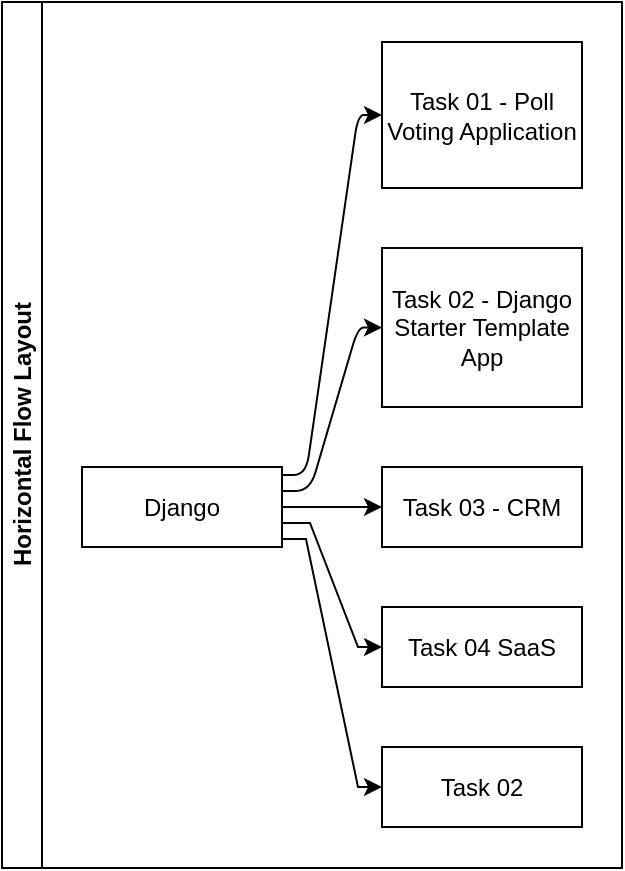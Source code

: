 <mxfile border="50" scale="3" compressed="false" locked="false" version="24.8.3">
  <diagram name="Blank" id="YmL12bMKpDGza6XwsDPr">
    <mxGraphModel dx="890" dy="565" grid="0" gridSize="10" guides="1" tooltips="1" connect="1" arrows="1" fold="1" page="0" pageScale="1" pageWidth="827" pageHeight="1169" background="none" math="1" shadow="0">
      <root>
        <mxCell id="X5NqExCQtvZxIxQ7pmgY-0" />
        <mxCell id="1" parent="X5NqExCQtvZxIxQ7pmgY-0" />
        <mxCell id="lHAnoZNAdurgj7qqyVGZ-81" value="Horizontal Flow Layout" style="swimlane;html=1;startSize=20;horizontal=0;childLayout=flowLayout;flowOrientation=west;resizable=0;interRankCellSpacing=50;containerType=tree;fontSize=12;" parent="1" vertex="1">
          <mxGeometry x="455" y="299" width="310" height="433" as="geometry" />
        </mxCell>
        <mxCell id="lHAnoZNAdurgj7qqyVGZ-82" value="Django" style="whiteSpace=wrap;html=1;" parent="lHAnoZNAdurgj7qqyVGZ-81" vertex="1">
          <mxGeometry x="40" y="232.5" width="100" height="40" as="geometry" />
        </mxCell>
        <mxCell id="lHAnoZNAdurgj7qqyVGZ-83" value="Task 01 - Poll Voting Application" style="whiteSpace=wrap;html=1;" parent="lHAnoZNAdurgj7qqyVGZ-81" vertex="1">
          <mxGeometry x="190" y="20" width="100" height="73" as="geometry" />
        </mxCell>
        <mxCell id="lHAnoZNAdurgj7qqyVGZ-84" value="" style="html=1;rounded=1;curved=0;sourcePerimeterSpacing=0;targetPerimeterSpacing=0;startSize=6;endSize=6;noEdgeStyle=1;orthogonal=1;" parent="lHAnoZNAdurgj7qqyVGZ-81" source="lHAnoZNAdurgj7qqyVGZ-82" target="lHAnoZNAdurgj7qqyVGZ-83" edge="1">
          <mxGeometry relative="1" as="geometry">
            <Array as="points">
              <mxPoint x="152" y="236.5" />
              <mxPoint x="178" y="56.5" />
            </Array>
          </mxGeometry>
        </mxCell>
        <mxCell id="lHAnoZNAdurgj7qqyVGZ-85" value="Task 02 - Django Starter Template App" style="whiteSpace=wrap;html=1;" parent="lHAnoZNAdurgj7qqyVGZ-81" vertex="1">
          <mxGeometry x="190" y="123" width="100" height="79.5" as="geometry" />
        </mxCell>
        <mxCell id="lHAnoZNAdurgj7qqyVGZ-86" value="" style="html=1;rounded=1;curved=0;sourcePerimeterSpacing=0;targetPerimeterSpacing=0;startSize=6;endSize=6;noEdgeStyle=1;orthogonal=1;" parent="lHAnoZNAdurgj7qqyVGZ-81" source="lHAnoZNAdurgj7qqyVGZ-82" target="lHAnoZNAdurgj7qqyVGZ-85" edge="1">
          <mxGeometry relative="1" as="geometry">
            <Array as="points">
              <mxPoint x="154" y="244.5" />
              <mxPoint x="178" y="162.75" />
            </Array>
          </mxGeometry>
        </mxCell>
        <mxCell id="lHAnoZNAdurgj7qqyVGZ-90" value="" style="edgeStyle=orthogonalEdgeStyle;rounded=0;orthogonalLoop=1;jettySize=auto;html=1;noEdgeStyle=1;orthogonal=1;" parent="lHAnoZNAdurgj7qqyVGZ-81" source="lHAnoZNAdurgj7qqyVGZ-82" target="lHAnoZNAdurgj7qqyVGZ-91" edge="1">
          <mxGeometry relative="1" as="geometry">
            <Array as="points">
              <mxPoint x="156" y="252.5" />
              <mxPoint x="178" y="252.5" />
            </Array>
          </mxGeometry>
        </mxCell>
        <mxCell id="lHAnoZNAdurgj7qqyVGZ-91" value="Task 03 - CRM" style="whiteSpace=wrap;html=1;" parent="lHAnoZNAdurgj7qqyVGZ-81" vertex="1">
          <mxGeometry x="190" y="232.5" width="100" height="40" as="geometry" />
        </mxCell>
        <mxCell id="lHAnoZNAdurgj7qqyVGZ-92" value="" style="edgeStyle=orthogonalEdgeStyle;rounded=0;orthogonalLoop=1;jettySize=auto;html=1;noEdgeStyle=1;orthogonal=1;" parent="lHAnoZNAdurgj7qqyVGZ-81" source="lHAnoZNAdurgj7qqyVGZ-82" target="lHAnoZNAdurgj7qqyVGZ-93" edge="1">
          <mxGeometry relative="1" as="geometry">
            <Array as="points">
              <mxPoint x="154" y="260.5" />
              <mxPoint x="178" y="322.5" />
            </Array>
          </mxGeometry>
        </mxCell>
        <mxCell id="lHAnoZNAdurgj7qqyVGZ-93" value="Task 04 SaaS" style="whiteSpace=wrap;html=1;" parent="lHAnoZNAdurgj7qqyVGZ-81" vertex="1">
          <mxGeometry x="190" y="302.5" width="100" height="40" as="geometry" />
        </mxCell>
        <mxCell id="lHAnoZNAdurgj7qqyVGZ-94" value="" style="edgeStyle=orthogonalEdgeStyle;rounded=0;orthogonalLoop=1;jettySize=auto;html=1;noEdgeStyle=1;orthogonal=1;" parent="lHAnoZNAdurgj7qqyVGZ-81" source="lHAnoZNAdurgj7qqyVGZ-82" target="lHAnoZNAdurgj7qqyVGZ-95" edge="1">
          <mxGeometry relative="1" as="geometry">
            <Array as="points">
              <mxPoint x="152" y="268.5" />
              <mxPoint x="178" y="392.5" />
            </Array>
          </mxGeometry>
        </mxCell>
        <mxCell id="lHAnoZNAdurgj7qqyVGZ-95" value="Task 02" style="whiteSpace=wrap;html=1;" parent="lHAnoZNAdurgj7qqyVGZ-81" vertex="1">
          <mxGeometry x="190" y="372.5" width="100" height="40" as="geometry" />
        </mxCell>
      </root>
    </mxGraphModel>
  </diagram>
</mxfile>
